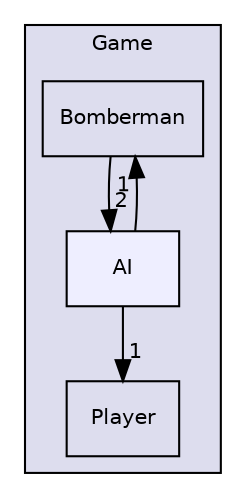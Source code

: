 digraph "Documents/GitHub/B-YEP-400-LYN-4-1-indiestudio-lucas.guichard/Game/AI" {
  compound=true
  node [ fontsize="10", fontname="Helvetica"];
  edge [ labelfontsize="10", labelfontname="Helvetica"];
  subgraph clusterdir_d0737b511e4d76754616ba34f4af7dff {
    graph [ bgcolor="#ddddee", pencolor="black", label="Game" fontname="Helvetica", fontsize="10", URL="dir_d0737b511e4d76754616ba34f4af7dff.html"]
  dir_db7c56b9f93c540025fe540be9ca5ec3 [shape=box label="Bomberman" URL="dir_db7c56b9f93c540025fe540be9ca5ec3.html"];
  dir_e53576c873d71856046d12927cb9f65a [shape=box label="Player" URL="dir_e53576c873d71856046d12927cb9f65a.html"];
  dir_a05eeefbc7efbde09f343ff57ada0015 [shape=box, label="AI", style="filled", fillcolor="#eeeeff", pencolor="black", URL="dir_a05eeefbc7efbde09f343ff57ada0015.html"];
  }
  dir_db7c56b9f93c540025fe540be9ca5ec3->dir_a05eeefbc7efbde09f343ff57ada0015 [headlabel="2", labeldistance=1.5 headhref="dir_000011_000008.html"];
  dir_a05eeefbc7efbde09f343ff57ada0015->dir_db7c56b9f93c540025fe540be9ca5ec3 [headlabel="1", labeldistance=1.5 headhref="dir_000008_000011.html"];
  dir_a05eeefbc7efbde09f343ff57ada0015->dir_e53576c873d71856046d12927cb9f65a [headlabel="1", labeldistance=1.5 headhref="dir_000008_000022.html"];
}
